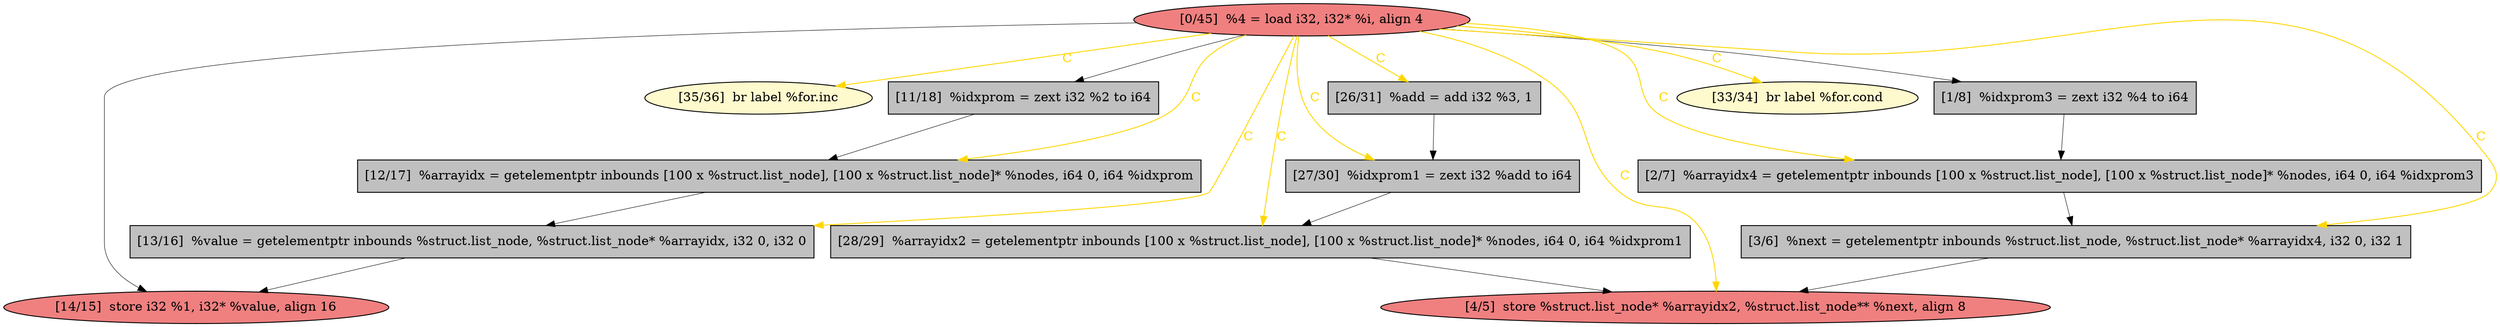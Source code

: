
digraph G {


node904 [fillcolor=grey,label="[12/17]  %arrayidx = getelementptr inbounds [100 x %struct.list_node], [100 x %struct.list_node]* %nodes, i64 0, i64 %idxprom",shape=rectangle,style=filled ]
node903 [fillcolor=lemonchiffon,label="[35/36]  br label %for.inc",shape=ellipse,style=filled ]
node902 [fillcolor=grey,label="[11/18]  %idxprom = zext i32 %2 to i64",shape=rectangle,style=filled ]
node901 [fillcolor=grey,label="[1/8]  %idxprom3 = zext i32 %4 to i64",shape=rectangle,style=filled ]
node905 [fillcolor=grey,label="[2/7]  %arrayidx4 = getelementptr inbounds [100 x %struct.list_node], [100 x %struct.list_node]* %nodes, i64 0, i64 %idxprom3",shape=rectangle,style=filled ]
node899 [fillcolor=lightcoral,label="[14/15]  store i32 %1, i32* %value, align 16",shape=ellipse,style=filled ]
node898 [fillcolor=lightcoral,label="[4/5]  store %struct.list_node* %arrayidx2, %struct.list_node** %next, align 8",shape=ellipse,style=filled ]
node893 [fillcolor=grey,label="[27/30]  %idxprom1 = zext i32 %add to i64",shape=rectangle,style=filled ]
node892 [fillcolor=grey,label="[26/31]  %add = add i32 %3, 1",shape=rectangle,style=filled ]
node894 [fillcolor=grey,label="[3/6]  %next = getelementptr inbounds %struct.list_node, %struct.list_node* %arrayidx4, i32 0, i32 1",shape=rectangle,style=filled ]
node895 [fillcolor=lemonchiffon,label="[33/34]  br label %for.cond",shape=ellipse,style=filled ]
node896 [fillcolor=lightcoral,label="[0/45]  %4 = load i32, i32* %i, align 4",shape=ellipse,style=filled ]
node900 [fillcolor=grey,label="[13/16]  %value = getelementptr inbounds %struct.list_node, %struct.list_node* %arrayidx, i32 0, i32 0",shape=rectangle,style=filled ]
node897 [fillcolor=grey,label="[28/29]  %arrayidx2 = getelementptr inbounds [100 x %struct.list_node], [100 x %struct.list_node]* %nodes, i64 0, i64 %idxprom1",shape=rectangle,style=filled ]

node901->node905 [style=solid,color=black,label="",penwidth=0.5,fontcolor=black ]
node896->node892 [style=solid,color=gold,label="C",penwidth=1.0,fontcolor=gold ]
node896->node901 [style=solid,color=black,label="",penwidth=0.5,fontcolor=black ]
node896->node899 [style=solid,color=black,label="",penwidth=0.5,fontcolor=black ]
node897->node898 [style=solid,color=black,label="",penwidth=0.5,fontcolor=black ]
node892->node893 [style=solid,color=black,label="",penwidth=0.5,fontcolor=black ]
node893->node897 [style=solid,color=black,label="",penwidth=0.5,fontcolor=black ]
node896->node894 [style=solid,color=gold,label="C",penwidth=1.0,fontcolor=gold ]
node896->node897 [style=solid,color=gold,label="C",penwidth=1.0,fontcolor=gold ]
node900->node899 [style=solid,color=black,label="",penwidth=0.5,fontcolor=black ]
node902->node904 [style=solid,color=black,label="",penwidth=0.5,fontcolor=black ]
node896->node895 [style=solid,color=gold,label="C",penwidth=1.0,fontcolor=gold ]
node904->node900 [style=solid,color=black,label="",penwidth=0.5,fontcolor=black ]
node896->node898 [style=solid,color=gold,label="C",penwidth=1.0,fontcolor=gold ]
node894->node898 [style=solid,color=black,label="",penwidth=0.5,fontcolor=black ]
node905->node894 [style=solid,color=black,label="",penwidth=0.5,fontcolor=black ]
node896->node903 [style=solid,color=gold,label="C",penwidth=1.0,fontcolor=gold ]
node896->node905 [style=solid,color=gold,label="C",penwidth=1.0,fontcolor=gold ]
node896->node893 [style=solid,color=gold,label="C",penwidth=1.0,fontcolor=gold ]
node896->node900 [style=solid,color=gold,label="C",penwidth=1.0,fontcolor=gold ]
node896->node904 [style=solid,color=gold,label="C",penwidth=1.0,fontcolor=gold ]
node896->node902 [style=solid,color=black,label="",penwidth=0.5,fontcolor=black ]


}
